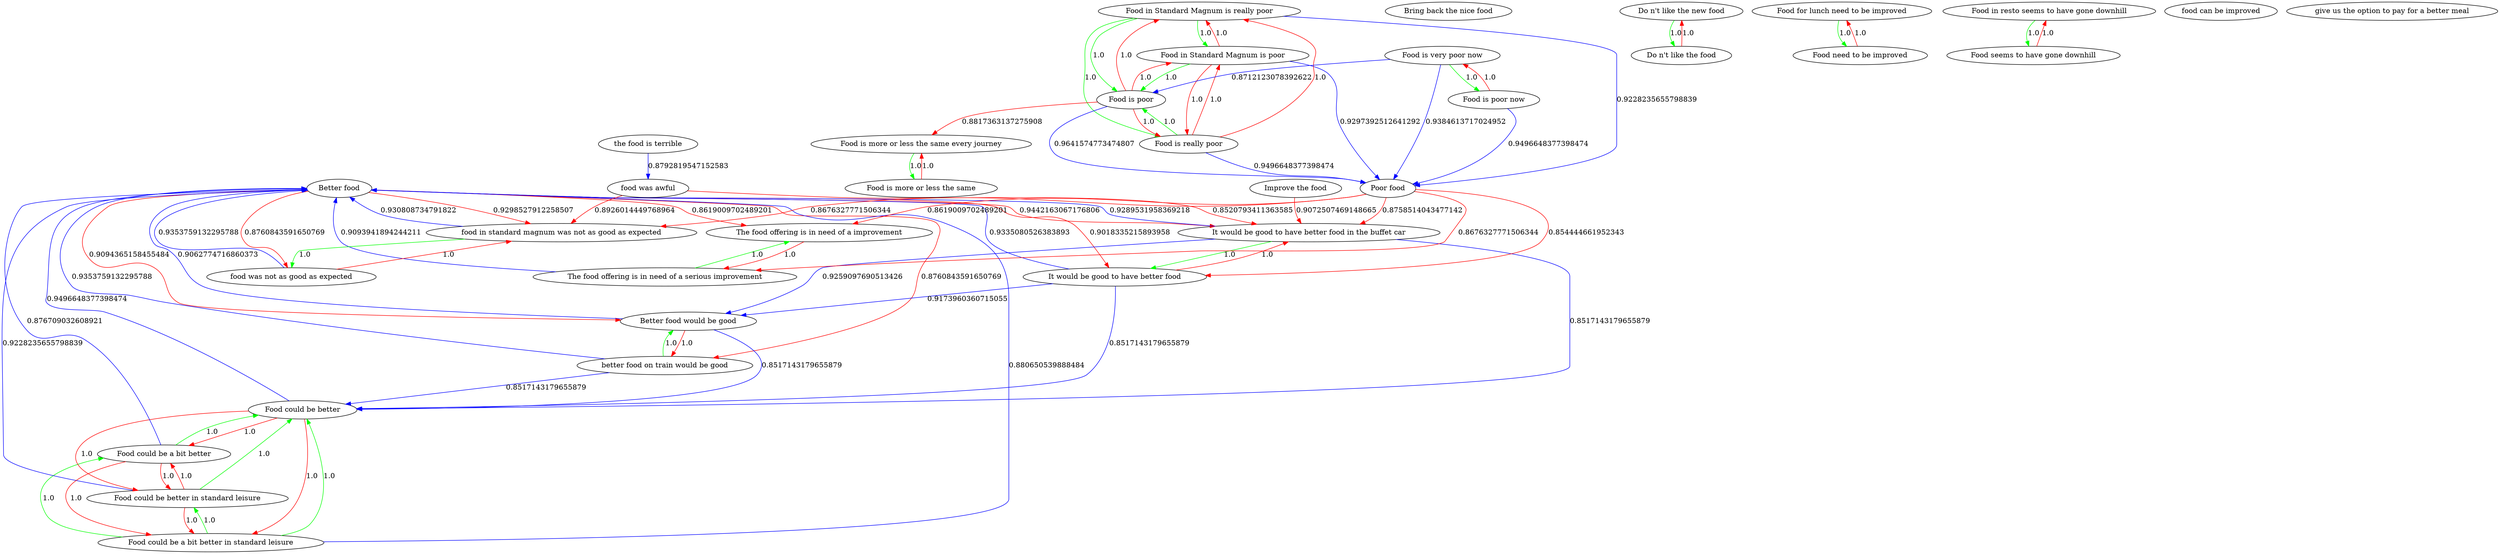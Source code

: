 digraph rawGraph {
"Better food";"Better food would be good";"Bring back the nice food";"Do n't like the new food";"Do n't like the food";"Food could be a bit better in standard leisure";"Food could be better in standard leisure";"Food could be better";"Food could be a bit better";"Food for lunch need to be improved";"Food need to be improved";"Food in Standard Magnum is really poor";"Food in Standard Magnum is poor";"Food is poor";"Food is really poor";"Food in resto seems to have gone downhill";"Food seems to have gone downhill";"Food is more or less the same every journey";"Food is more or less the same";"Food is very poor now";"Food is poor now";"Improve the food";"It would be good to have better food in the buffet car";"It would be good to have better food";"Poor food";"The food offering is in need of a serious improvement";"The food offering is in need of a improvement";"better food on train would be good";"food can be improved";"food in standard magnum was not as good as expected";"food was not as good as expected";"food was awful";"give us the option to pay for a better meal";"the food is terrible";"Better food" -> "Better food would be good" [label=0.9094365158455484] [color=red]
"Better food would be good" -> "Better food" [label=0.9062774716860373] [color=blue]
"Do n't like the new food" -> "Do n't like the food" [label=1.0] [color=green]
"Do n't like the food" -> "Do n't like the new food" [label=1.0] [color=red]
"Food could be a bit better in standard leisure" -> "Food could be better in standard leisure" [label=1.0] [color=green]
"Food could be better in standard leisure" -> "Food could be better" [label=1.0] [color=green]
"Food could be a bit better in standard leisure" -> "Food could be a bit better" [label=1.0] [color=green]
"Food could be a bit better" -> "Food could be better" [label=1.0] [color=green]
"Food could be a bit better in standard leisure" -> "Food could be better" [label=1.0] [color=green]
"Food could be better in standard leisure" -> "Food could be a bit better in standard leisure" [label=1.0] [color=red]
"Food could be better in standard leisure" -> "Food could be a bit better" [label=1.0] [color=red]
"Food could be better" -> "Food could be a bit better in standard leisure" [label=1.0] [color=red]
"Food could be better" -> "Food could be better in standard leisure" [label=1.0] [color=red]
"Food could be better" -> "Food could be a bit better" [label=1.0] [color=red]
"Food could be a bit better" -> "Food could be a bit better in standard leisure" [label=1.0] [color=red]
"Food could be a bit better" -> "Food could be better in standard leisure" [label=1.0] [color=red]
"Better food would be good" -> "Food could be better" [label=0.8517143179655879] [color=blue]
"Food could be a bit better in standard leisure" -> "Better food" [label=0.880650539888484] [color=blue]
"Food could be better in standard leisure" -> "Better food" [label=0.9228235655798839] [color=blue]
"Food could be better" -> "Better food" [label=0.9496648377398474] [color=blue]
"Food could be a bit better" -> "Better food" [label=0.876709032608921] [color=blue]
"Food for lunch need to be improved" -> "Food need to be improved" [label=1.0] [color=green]
"Food need to be improved" -> "Food for lunch need to be improved" [label=1.0] [color=red]
"Food in Standard Magnum is really poor" -> "Food in Standard Magnum is poor" [label=1.0] [color=green]
"Food in Standard Magnum is poor" -> "Food is poor" [label=1.0] [color=green]
"Food in Standard Magnum is really poor" -> "Food is really poor" [label=1.0] [color=green]
"Food is really poor" -> "Food is poor" [label=1.0] [color=green]
"Food in Standard Magnum is really poor" -> "Food is poor" [label=1.0] [color=green]
"Food in Standard Magnum is poor" -> "Food in Standard Magnum is really poor" [label=1.0] [color=red]
"Food in Standard Magnum is poor" -> "Food is really poor" [label=1.0] [color=red]
"Food is poor" -> "Food in Standard Magnum is really poor" [label=1.0] [color=red]
"Food is poor" -> "Food in Standard Magnum is poor" [label=1.0] [color=red]
"Food is poor" -> "Food is really poor" [label=1.0] [color=red]
"Food is really poor" -> "Food in Standard Magnum is really poor" [label=1.0] [color=red]
"Food is really poor" -> "Food in Standard Magnum is poor" [label=1.0] [color=red]
"Food in resto seems to have gone downhill" -> "Food seems to have gone downhill" [label=1.0] [color=green]
"Food seems to have gone downhill" -> "Food in resto seems to have gone downhill" [label=1.0] [color=red]
"Food is more or less the same every journey" -> "Food is more or less the same" [label=1.0] [color=green]
"Food is more or less the same" -> "Food is more or less the same every journey" [label=1.0] [color=red]
"Food is poor" -> "Food is more or less the same every journey" [label=0.8817363137275908] [color=red]
"Food is very poor now" -> "Food is poor now" [label=1.0] [color=green]
"Food is poor now" -> "Food is very poor now" [label=1.0] [color=red]
"Food is very poor now" -> "Food is poor" [label=0.8712123078392622] [color=blue]
"It would be good to have better food in the buffet car" -> "It would be good to have better food" [label=1.0] [color=green]
"It would be good to have better food" -> "It would be good to have better food in the buffet car" [label=1.0] [color=red]
"Better food" -> "It would be good to have better food in the buffet car" [label=0.9442163067176806] [color=red]
"Better food" -> "It would be good to have better food" [label=0.9018335215893958] [color=red]
"Improve the food" -> "It would be good to have better food in the buffet car" [label=0.9072507469148665] [color=red]
"It would be good to have better food in the buffet car" -> "Better food" [label=0.9289531958369218] [color=blue]
"It would be good to have better food in the buffet car" -> "Better food would be good" [label=0.9259097690513426] [color=blue]
"It would be good to have better food" -> "Better food" [label=0.9335080526383893] [color=blue]
"It would be good to have better food" -> "Better food would be good" [label=0.9173960360715055] [color=blue]
"Food in Standard Magnum is really poor" -> "Poor food" [label=0.9228235655798839] [color=blue]
"Food in Standard Magnum is poor" -> "Poor food" [label=0.9297392512641292] [color=blue]
"Food is poor" -> "Poor food" [label=0.9641574773474807] [color=blue]
"Food is really poor" -> "Poor food" [label=0.9496648377398474] [color=blue]
"Food is very poor now" -> "Poor food" [label=0.9384613717024952] [color=blue]
"Food is poor now" -> "Poor food" [label=0.9496648377398474] [color=blue]
"Poor food" -> "It would be good to have better food in the buffet car" [label=0.8758514043477142] [color=red]
"Poor food" -> "It would be good to have better food" [label=0.854444661952343] [color=red]
"The food offering is in need of a serious improvement" -> "The food offering is in need of a improvement" [label=1.0] [color=green]
"The food offering is in need of a improvement" -> "The food offering is in need of a serious improvement" [label=1.0] [color=red]
"Better food" -> "The food offering is in need of a improvement" [label=0.8619009702489201] [color=red]
"Poor food" -> "The food offering is in need of a serious improvement" [label=0.8676327771506344] [color=red]
"Poor food" -> "The food offering is in need of a improvement" [label=0.8619009702489201] [color=red]
"The food offering is in need of a serious improvement" -> "Better food" [label=0.9093941894244211] [color=blue]
"better food on train would be good" -> "Better food would be good" [label=1.0] [color=green]
"Better food would be good" -> "better food on train would be good" [label=1.0] [color=red]
"Better food" -> "better food on train would be good" [label=0.8760843591650769] [color=red]
"better food on train would be good" -> "Better food" [label=0.9353759132295788] [color=blue]
"food in standard magnum was not as good as expected" -> "food was not as good as expected" [label=1.0] [color=green]
"food was not as good as expected" -> "food in standard magnum was not as good as expected" [label=1.0] [color=red]
"Better food" -> "food in standard magnum was not as good as expected" [label=0.9298527912258507] [color=red]
"Better food" -> "food was not as good as expected" [label=0.8760843591650769] [color=red]
"Poor food" -> "food in standard magnum was not as good as expected" [label=0.8676327771506344] [color=red]
"food in standard magnum was not as good as expected" -> "Better food" [label=0.930808734791822] [color=blue]
"food was not as good as expected" -> "Better food" [label=0.9353759132295788] [color=blue]
"food was awful" -> "It would be good to have better food in the buffet car" [label=0.8520793411363585] [color=red]
"food was awful" -> "food in standard magnum was not as good as expected" [label=0.8926014449768964] [color=red]
"the food is terrible" -> "food was awful" [label=0.8792819547152583] [color=blue]
"It would be good to have better food in the buffet car" -> "Food could be better" [label=0.8517143179655879] [color=blue]
"It would be good to have better food" -> "Food could be better" [label=0.8517143179655879] [color=blue]
"better food on train would be good" -> "Food could be better" [label=0.8517143179655879] [color=blue]
}